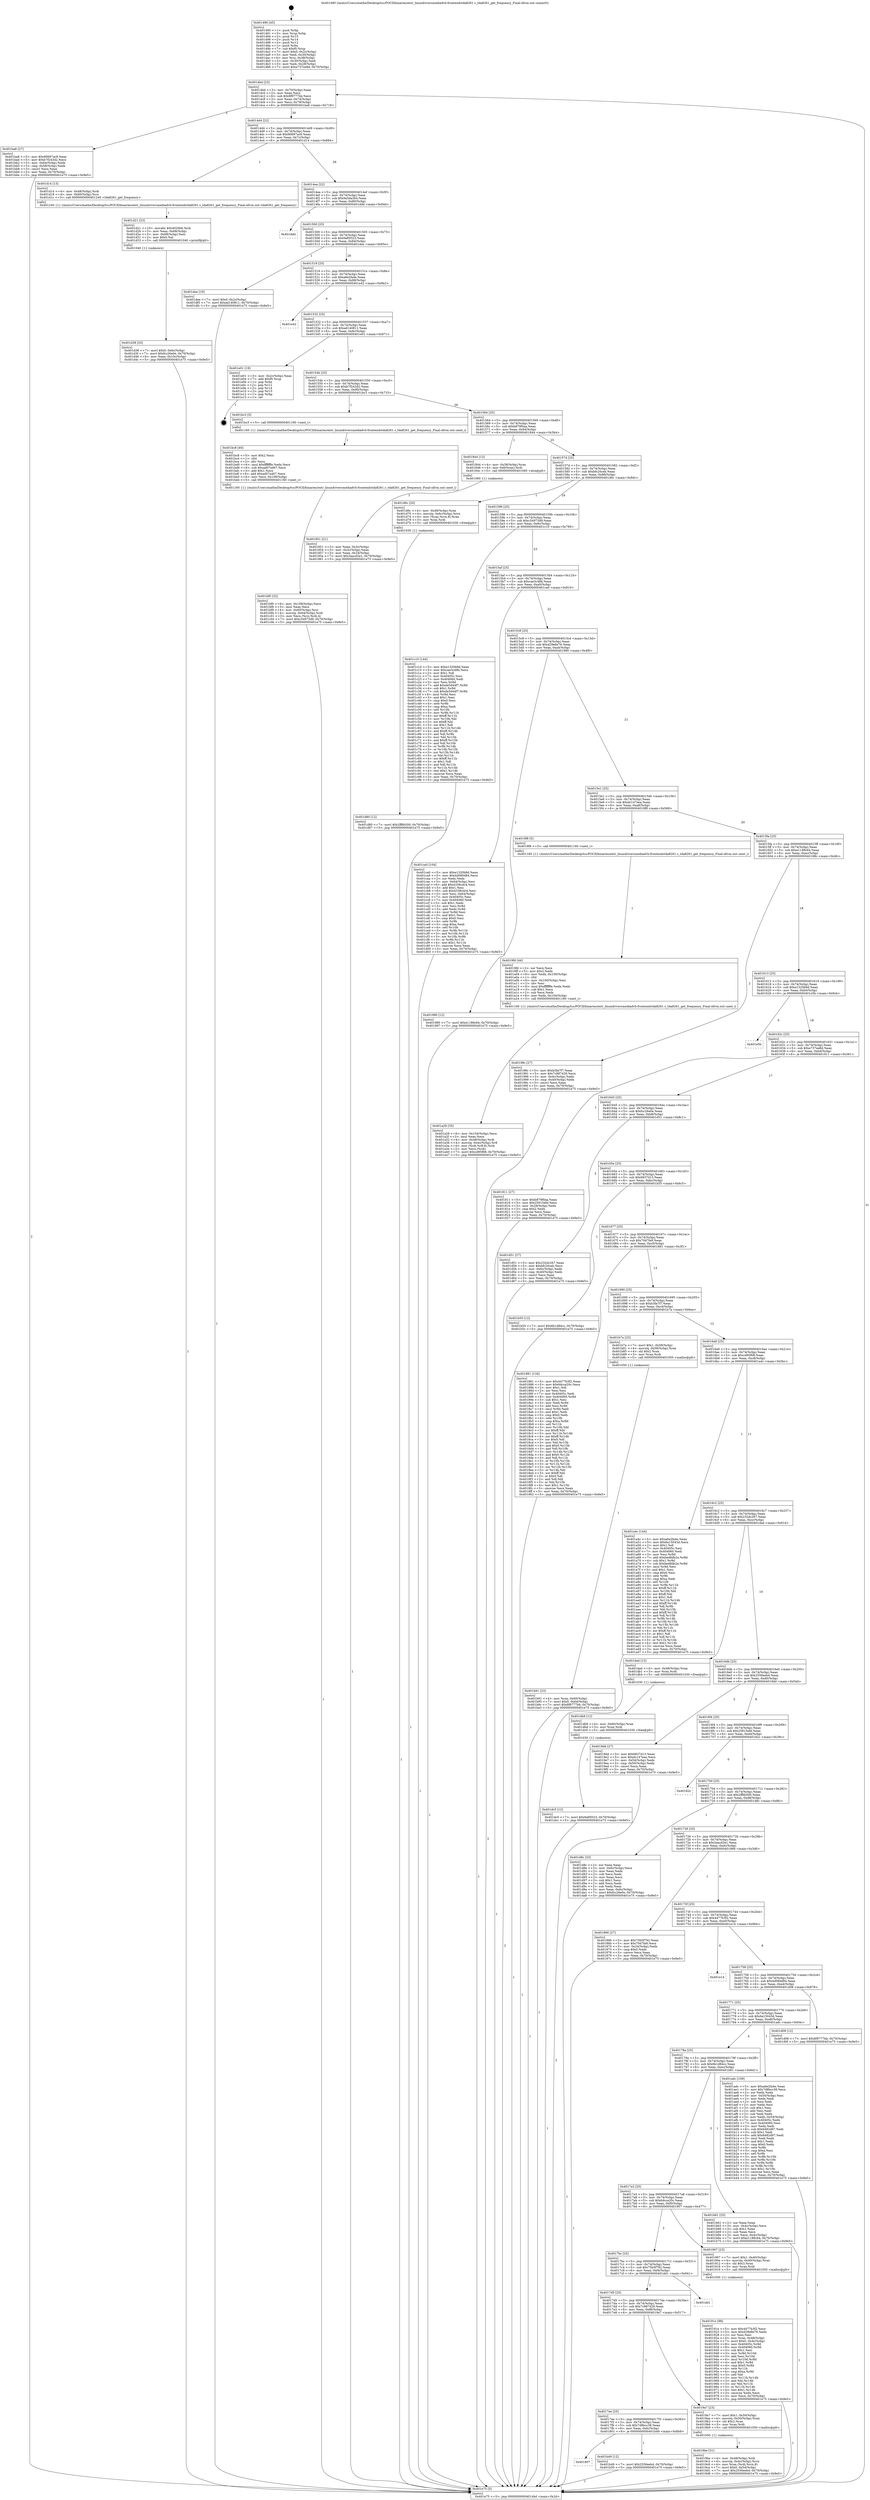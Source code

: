 digraph "0x401490" {
  label = "0x401490 (/mnt/c/Users/mathe/Desktop/tcc/POCII/binaries/extr_linuxdriversmediadvb-frontendstda8261.c_tda8261_get_frequency_Final-ollvm.out::main(0))"
  labelloc = "t"
  node[shape=record]

  Entry [label="",width=0.3,height=0.3,shape=circle,fillcolor=black,style=filled]
  "0x4014bd" [label="{
     0x4014bd [23]\l
     | [instrs]\l
     &nbsp;&nbsp;0x4014bd \<+3\>: mov -0x70(%rbp),%eax\l
     &nbsp;&nbsp;0x4014c0 \<+2\>: mov %eax,%ecx\l
     &nbsp;&nbsp;0x4014c2 \<+6\>: sub $0x8f9777bb,%ecx\l
     &nbsp;&nbsp;0x4014c8 \<+3\>: mov %eax,-0x74(%rbp)\l
     &nbsp;&nbsp;0x4014cb \<+3\>: mov %ecx,-0x78(%rbp)\l
     &nbsp;&nbsp;0x4014ce \<+6\>: je 0000000000401ba8 \<main+0x718\>\l
  }"]
  "0x401ba8" [label="{
     0x401ba8 [27]\l
     | [instrs]\l
     &nbsp;&nbsp;0x401ba8 \<+5\>: mov $0x90697ac9,%eax\l
     &nbsp;&nbsp;0x401bad \<+5\>: mov $0xb7f243d2,%ecx\l
     &nbsp;&nbsp;0x401bb2 \<+3\>: mov -0x64(%rbp),%edx\l
     &nbsp;&nbsp;0x401bb5 \<+3\>: cmp -0x58(%rbp),%edx\l
     &nbsp;&nbsp;0x401bb8 \<+3\>: cmovl %ecx,%eax\l
     &nbsp;&nbsp;0x401bbb \<+3\>: mov %eax,-0x70(%rbp)\l
     &nbsp;&nbsp;0x401bbe \<+5\>: jmp 0000000000401e75 \<main+0x9e5\>\l
  }"]
  "0x4014d4" [label="{
     0x4014d4 [22]\l
     | [instrs]\l
     &nbsp;&nbsp;0x4014d4 \<+5\>: jmp 00000000004014d9 \<main+0x49\>\l
     &nbsp;&nbsp;0x4014d9 \<+3\>: mov -0x74(%rbp),%eax\l
     &nbsp;&nbsp;0x4014dc \<+5\>: sub $0x90697ac9,%eax\l
     &nbsp;&nbsp;0x4014e1 \<+3\>: mov %eax,-0x7c(%rbp)\l
     &nbsp;&nbsp;0x4014e4 \<+6\>: je 0000000000401d14 \<main+0x884\>\l
  }"]
  Exit [label="",width=0.3,height=0.3,shape=circle,fillcolor=black,style=filled,peripheries=2]
  "0x401d14" [label="{
     0x401d14 [13]\l
     | [instrs]\l
     &nbsp;&nbsp;0x401d14 \<+4\>: mov -0x48(%rbp),%rdi\l
     &nbsp;&nbsp;0x401d18 \<+4\>: mov -0x60(%rbp),%rsi\l
     &nbsp;&nbsp;0x401d1c \<+5\>: call 0000000000401240 \<tda8261_get_frequency\>\l
     | [calls]\l
     &nbsp;&nbsp;0x401240 \{1\} (/mnt/c/Users/mathe/Desktop/tcc/POCII/binaries/extr_linuxdriversmediadvb-frontendstda8261.c_tda8261_get_frequency_Final-ollvm.out::tda8261_get_frequency)\l
  }"]
  "0x4014ea" [label="{
     0x4014ea [22]\l
     | [instrs]\l
     &nbsp;&nbsp;0x4014ea \<+5\>: jmp 00000000004014ef \<main+0x5f\>\l
     &nbsp;&nbsp;0x4014ef \<+3\>: mov -0x74(%rbp),%eax\l
     &nbsp;&nbsp;0x4014f2 \<+5\>: sub $0x9a5da3b4,%eax\l
     &nbsp;&nbsp;0x4014f7 \<+3\>: mov %eax,-0x80(%rbp)\l
     &nbsp;&nbsp;0x4014fa \<+6\>: je 0000000000401ddd \<main+0x94d\>\l
  }"]
  "0x401dc5" [label="{
     0x401dc5 [12]\l
     | [instrs]\l
     &nbsp;&nbsp;0x401dc5 \<+7\>: movl $0x9af0f323,-0x70(%rbp)\l
     &nbsp;&nbsp;0x401dcc \<+5\>: jmp 0000000000401e75 \<main+0x9e5\>\l
  }"]
  "0x401ddd" [label="{
     0x401ddd\l
  }", style=dashed]
  "0x401500" [label="{
     0x401500 [25]\l
     | [instrs]\l
     &nbsp;&nbsp;0x401500 \<+5\>: jmp 0000000000401505 \<main+0x75\>\l
     &nbsp;&nbsp;0x401505 \<+3\>: mov -0x74(%rbp),%eax\l
     &nbsp;&nbsp;0x401508 \<+5\>: sub $0x9af0f323,%eax\l
     &nbsp;&nbsp;0x40150d \<+6\>: mov %eax,-0x84(%rbp)\l
     &nbsp;&nbsp;0x401513 \<+6\>: je 0000000000401dee \<main+0x95e\>\l
  }"]
  "0x401db9" [label="{
     0x401db9 [12]\l
     | [instrs]\l
     &nbsp;&nbsp;0x401db9 \<+4\>: mov -0x60(%rbp),%rax\l
     &nbsp;&nbsp;0x401dbd \<+3\>: mov %rax,%rdi\l
     &nbsp;&nbsp;0x401dc0 \<+5\>: call 0000000000401030 \<free@plt\>\l
     | [calls]\l
     &nbsp;&nbsp;0x401030 \{1\} (unknown)\l
  }"]
  "0x401dee" [label="{
     0x401dee [19]\l
     | [instrs]\l
     &nbsp;&nbsp;0x401dee \<+7\>: movl $0x0,-0x2c(%rbp)\l
     &nbsp;&nbsp;0x401df5 \<+7\>: movl $0xad140811,-0x70(%rbp)\l
     &nbsp;&nbsp;0x401dfc \<+5\>: jmp 0000000000401e75 \<main+0x9e5\>\l
  }"]
  "0x401519" [label="{
     0x401519 [25]\l
     | [instrs]\l
     &nbsp;&nbsp;0x401519 \<+5\>: jmp 000000000040151e \<main+0x8e\>\l
     &nbsp;&nbsp;0x40151e \<+3\>: mov -0x74(%rbp),%eax\l
     &nbsp;&nbsp;0x401521 \<+5\>: sub $0xa6e2fa4e,%eax\l
     &nbsp;&nbsp;0x401526 \<+6\>: mov %eax,-0x88(%rbp)\l
     &nbsp;&nbsp;0x40152c \<+6\>: je 0000000000401e42 \<main+0x9b2\>\l
  }"]
  "0x401d80" [label="{
     0x401d80 [12]\l
     | [instrs]\l
     &nbsp;&nbsp;0x401d80 \<+7\>: movl $0x2ff6b500,-0x70(%rbp)\l
     &nbsp;&nbsp;0x401d87 \<+5\>: jmp 0000000000401e75 \<main+0x9e5\>\l
  }"]
  "0x401e42" [label="{
     0x401e42\l
  }", style=dashed]
  "0x401532" [label="{
     0x401532 [25]\l
     | [instrs]\l
     &nbsp;&nbsp;0x401532 \<+5\>: jmp 0000000000401537 \<main+0xa7\>\l
     &nbsp;&nbsp;0x401537 \<+3\>: mov -0x74(%rbp),%eax\l
     &nbsp;&nbsp;0x40153a \<+5\>: sub $0xad140811,%eax\l
     &nbsp;&nbsp;0x40153f \<+6\>: mov %eax,-0x8c(%rbp)\l
     &nbsp;&nbsp;0x401545 \<+6\>: je 0000000000401e01 \<main+0x971\>\l
  }"]
  "0x401d38" [label="{
     0x401d38 [25]\l
     | [instrs]\l
     &nbsp;&nbsp;0x401d38 \<+7\>: movl $0x0,-0x6c(%rbp)\l
     &nbsp;&nbsp;0x401d3f \<+7\>: movl $0xfcc26e0e,-0x70(%rbp)\l
     &nbsp;&nbsp;0x401d46 \<+6\>: mov %eax,-0x10c(%rbp)\l
     &nbsp;&nbsp;0x401d4c \<+5\>: jmp 0000000000401e75 \<main+0x9e5\>\l
  }"]
  "0x401e01" [label="{
     0x401e01 [19]\l
     | [instrs]\l
     &nbsp;&nbsp;0x401e01 \<+3\>: mov -0x2c(%rbp),%eax\l
     &nbsp;&nbsp;0x401e04 \<+7\>: add $0xf0,%rsp\l
     &nbsp;&nbsp;0x401e0b \<+1\>: pop %rbx\l
     &nbsp;&nbsp;0x401e0c \<+2\>: pop %r12\l
     &nbsp;&nbsp;0x401e0e \<+2\>: pop %r14\l
     &nbsp;&nbsp;0x401e10 \<+2\>: pop %r15\l
     &nbsp;&nbsp;0x401e12 \<+1\>: pop %rbp\l
     &nbsp;&nbsp;0x401e13 \<+1\>: ret\l
  }"]
  "0x40154b" [label="{
     0x40154b [25]\l
     | [instrs]\l
     &nbsp;&nbsp;0x40154b \<+5\>: jmp 0000000000401550 \<main+0xc0\>\l
     &nbsp;&nbsp;0x401550 \<+3\>: mov -0x74(%rbp),%eax\l
     &nbsp;&nbsp;0x401553 \<+5\>: sub $0xb7f243d2,%eax\l
     &nbsp;&nbsp;0x401558 \<+6\>: mov %eax,-0x90(%rbp)\l
     &nbsp;&nbsp;0x40155e \<+6\>: je 0000000000401bc3 \<main+0x733\>\l
  }"]
  "0x401d21" [label="{
     0x401d21 [23]\l
     | [instrs]\l
     &nbsp;&nbsp;0x401d21 \<+10\>: movabs $0x4020b6,%rdi\l
     &nbsp;&nbsp;0x401d2b \<+3\>: mov %eax,-0x68(%rbp)\l
     &nbsp;&nbsp;0x401d2e \<+3\>: mov -0x68(%rbp),%esi\l
     &nbsp;&nbsp;0x401d31 \<+2\>: mov $0x0,%al\l
     &nbsp;&nbsp;0x401d33 \<+5\>: call 0000000000401040 \<printf@plt\>\l
     | [calls]\l
     &nbsp;&nbsp;0x401040 \{1\} (unknown)\l
  }"]
  "0x401bc3" [label="{
     0x401bc3 [5]\l
     | [instrs]\l
     &nbsp;&nbsp;0x401bc3 \<+5\>: call 0000000000401160 \<next_i\>\l
     | [calls]\l
     &nbsp;&nbsp;0x401160 \{1\} (/mnt/c/Users/mathe/Desktop/tcc/POCII/binaries/extr_linuxdriversmediadvb-frontendstda8261.c_tda8261_get_frequency_Final-ollvm.out::next_i)\l
  }"]
  "0x401564" [label="{
     0x401564 [25]\l
     | [instrs]\l
     &nbsp;&nbsp;0x401564 \<+5\>: jmp 0000000000401569 \<main+0xd9\>\l
     &nbsp;&nbsp;0x401569 \<+3\>: mov -0x74(%rbp),%eax\l
     &nbsp;&nbsp;0x40156c \<+5\>: sub $0xb879f0aa,%eax\l
     &nbsp;&nbsp;0x401571 \<+6\>: mov %eax,-0x94(%rbp)\l
     &nbsp;&nbsp;0x401577 \<+6\>: je 0000000000401844 \<main+0x3b4\>\l
  }"]
  "0x401bf0" [label="{
     0x401bf0 [32]\l
     | [instrs]\l
     &nbsp;&nbsp;0x401bf0 \<+6\>: mov -0x108(%rbp),%ecx\l
     &nbsp;&nbsp;0x401bf6 \<+3\>: imul %eax,%ecx\l
     &nbsp;&nbsp;0x401bf9 \<+4\>: mov -0x60(%rbp),%rsi\l
     &nbsp;&nbsp;0x401bfd \<+4\>: movslq -0x64(%rbp),%rdi\l
     &nbsp;&nbsp;0x401c01 \<+3\>: mov %ecx,(%rsi,%rdi,4)\l
     &nbsp;&nbsp;0x401c04 \<+7\>: movl $0xc54973d9,-0x70(%rbp)\l
     &nbsp;&nbsp;0x401c0b \<+5\>: jmp 0000000000401e75 \<main+0x9e5\>\l
  }"]
  "0x401844" [label="{
     0x401844 [13]\l
     | [instrs]\l
     &nbsp;&nbsp;0x401844 \<+4\>: mov -0x38(%rbp),%rax\l
     &nbsp;&nbsp;0x401848 \<+4\>: mov 0x8(%rax),%rdi\l
     &nbsp;&nbsp;0x40184c \<+5\>: call 0000000000401060 \<atoi@plt\>\l
     | [calls]\l
     &nbsp;&nbsp;0x401060 \{1\} (unknown)\l
  }"]
  "0x40157d" [label="{
     0x40157d [25]\l
     | [instrs]\l
     &nbsp;&nbsp;0x40157d \<+5\>: jmp 0000000000401582 \<main+0xf2\>\l
     &nbsp;&nbsp;0x401582 \<+3\>: mov -0x74(%rbp),%eax\l
     &nbsp;&nbsp;0x401585 \<+5\>: sub $0xbfc20ceb,%eax\l
     &nbsp;&nbsp;0x40158a \<+6\>: mov %eax,-0x98(%rbp)\l
     &nbsp;&nbsp;0x401590 \<+6\>: je 0000000000401d6c \<main+0x8dc\>\l
  }"]
  "0x401bc8" [label="{
     0x401bc8 [40]\l
     | [instrs]\l
     &nbsp;&nbsp;0x401bc8 \<+5\>: mov $0x2,%ecx\l
     &nbsp;&nbsp;0x401bcd \<+1\>: cltd\l
     &nbsp;&nbsp;0x401bce \<+2\>: idiv %ecx\l
     &nbsp;&nbsp;0x401bd0 \<+6\>: imul $0xfffffffe,%edx,%ecx\l
     &nbsp;&nbsp;0x401bd6 \<+6\>: sub $0xad07a467,%ecx\l
     &nbsp;&nbsp;0x401bdc \<+3\>: add $0x1,%ecx\l
     &nbsp;&nbsp;0x401bdf \<+6\>: add $0xad07a467,%ecx\l
     &nbsp;&nbsp;0x401be5 \<+6\>: mov %ecx,-0x108(%rbp)\l
     &nbsp;&nbsp;0x401beb \<+5\>: call 0000000000401160 \<next_i\>\l
     | [calls]\l
     &nbsp;&nbsp;0x401160 \{1\} (/mnt/c/Users/mathe/Desktop/tcc/POCII/binaries/extr_linuxdriversmediadvb-frontendstda8261.c_tda8261_get_frequency_Final-ollvm.out::next_i)\l
  }"]
  "0x401d6c" [label="{
     0x401d6c [20]\l
     | [instrs]\l
     &nbsp;&nbsp;0x401d6c \<+4\>: mov -0x48(%rbp),%rax\l
     &nbsp;&nbsp;0x401d70 \<+4\>: movslq -0x6c(%rbp),%rcx\l
     &nbsp;&nbsp;0x401d74 \<+4\>: mov (%rax,%rcx,8),%rax\l
     &nbsp;&nbsp;0x401d78 \<+3\>: mov %rax,%rdi\l
     &nbsp;&nbsp;0x401d7b \<+5\>: call 0000000000401030 \<free@plt\>\l
     | [calls]\l
     &nbsp;&nbsp;0x401030 \{1\} (unknown)\l
  }"]
  "0x401596" [label="{
     0x401596 [25]\l
     | [instrs]\l
     &nbsp;&nbsp;0x401596 \<+5\>: jmp 000000000040159b \<main+0x10b\>\l
     &nbsp;&nbsp;0x40159b \<+3\>: mov -0x74(%rbp),%eax\l
     &nbsp;&nbsp;0x40159e \<+5\>: sub $0xc54973d9,%eax\l
     &nbsp;&nbsp;0x4015a3 \<+6\>: mov %eax,-0x9c(%rbp)\l
     &nbsp;&nbsp;0x4015a9 \<+6\>: je 0000000000401c10 \<main+0x780\>\l
  }"]
  "0x401b91" [label="{
     0x401b91 [23]\l
     | [instrs]\l
     &nbsp;&nbsp;0x401b91 \<+4\>: mov %rax,-0x60(%rbp)\l
     &nbsp;&nbsp;0x401b95 \<+7\>: movl $0x0,-0x64(%rbp)\l
     &nbsp;&nbsp;0x401b9c \<+7\>: movl $0x8f9777bb,-0x70(%rbp)\l
     &nbsp;&nbsp;0x401ba3 \<+5\>: jmp 0000000000401e75 \<main+0x9e5\>\l
  }"]
  "0x401c10" [label="{
     0x401c10 [144]\l
     | [instrs]\l
     &nbsp;&nbsp;0x401c10 \<+5\>: mov $0xe1320b9d,%eax\l
     &nbsp;&nbsp;0x401c15 \<+5\>: mov $0xcae3c48b,%ecx\l
     &nbsp;&nbsp;0x401c1a \<+2\>: mov $0x1,%dl\l
     &nbsp;&nbsp;0x401c1c \<+7\>: mov 0x40405c,%esi\l
     &nbsp;&nbsp;0x401c23 \<+7\>: mov 0x404060,%edi\l
     &nbsp;&nbsp;0x401c2a \<+3\>: mov %esi,%r8d\l
     &nbsp;&nbsp;0x401c2d \<+7\>: add $0xde5d44f7,%r8d\l
     &nbsp;&nbsp;0x401c34 \<+4\>: sub $0x1,%r8d\l
     &nbsp;&nbsp;0x401c38 \<+7\>: sub $0xde5d44f7,%r8d\l
     &nbsp;&nbsp;0x401c3f \<+4\>: imul %r8d,%esi\l
     &nbsp;&nbsp;0x401c43 \<+3\>: and $0x1,%esi\l
     &nbsp;&nbsp;0x401c46 \<+3\>: cmp $0x0,%esi\l
     &nbsp;&nbsp;0x401c49 \<+4\>: sete %r9b\l
     &nbsp;&nbsp;0x401c4d \<+3\>: cmp $0xa,%edi\l
     &nbsp;&nbsp;0x401c50 \<+4\>: setl %r10b\l
     &nbsp;&nbsp;0x401c54 \<+3\>: mov %r9b,%r11b\l
     &nbsp;&nbsp;0x401c57 \<+4\>: xor $0xff,%r11b\l
     &nbsp;&nbsp;0x401c5b \<+3\>: mov %r10b,%bl\l
     &nbsp;&nbsp;0x401c5e \<+3\>: xor $0xff,%bl\l
     &nbsp;&nbsp;0x401c61 \<+3\>: xor $0x1,%dl\l
     &nbsp;&nbsp;0x401c64 \<+3\>: mov %r11b,%r14b\l
     &nbsp;&nbsp;0x401c67 \<+4\>: and $0xff,%r14b\l
     &nbsp;&nbsp;0x401c6b \<+3\>: and %dl,%r9b\l
     &nbsp;&nbsp;0x401c6e \<+3\>: mov %bl,%r15b\l
     &nbsp;&nbsp;0x401c71 \<+4\>: and $0xff,%r15b\l
     &nbsp;&nbsp;0x401c75 \<+3\>: and %dl,%r10b\l
     &nbsp;&nbsp;0x401c78 \<+3\>: or %r9b,%r14b\l
     &nbsp;&nbsp;0x401c7b \<+3\>: or %r10b,%r15b\l
     &nbsp;&nbsp;0x401c7e \<+3\>: xor %r15b,%r14b\l
     &nbsp;&nbsp;0x401c81 \<+3\>: or %bl,%r11b\l
     &nbsp;&nbsp;0x401c84 \<+4\>: xor $0xff,%r11b\l
     &nbsp;&nbsp;0x401c88 \<+3\>: or $0x1,%dl\l
     &nbsp;&nbsp;0x401c8b \<+3\>: and %dl,%r11b\l
     &nbsp;&nbsp;0x401c8e \<+3\>: or %r11b,%r14b\l
     &nbsp;&nbsp;0x401c91 \<+4\>: test $0x1,%r14b\l
     &nbsp;&nbsp;0x401c95 \<+3\>: cmovne %ecx,%eax\l
     &nbsp;&nbsp;0x401c98 \<+3\>: mov %eax,-0x70(%rbp)\l
     &nbsp;&nbsp;0x401c9b \<+5\>: jmp 0000000000401e75 \<main+0x9e5\>\l
  }"]
  "0x4015af" [label="{
     0x4015af [25]\l
     | [instrs]\l
     &nbsp;&nbsp;0x4015af \<+5\>: jmp 00000000004015b4 \<main+0x124\>\l
     &nbsp;&nbsp;0x4015b4 \<+3\>: mov -0x74(%rbp),%eax\l
     &nbsp;&nbsp;0x4015b7 \<+5\>: sub $0xcae3c48b,%eax\l
     &nbsp;&nbsp;0x4015bc \<+6\>: mov %eax,-0xa0(%rbp)\l
     &nbsp;&nbsp;0x4015c2 \<+6\>: je 0000000000401ca0 \<main+0x810\>\l
  }"]
  "0x401807" [label="{
     0x401807\l
  }", style=dashed]
  "0x401ca0" [label="{
     0x401ca0 [104]\l
     | [instrs]\l
     &nbsp;&nbsp;0x401ca0 \<+5\>: mov $0xe1320b9d,%eax\l
     &nbsp;&nbsp;0x401ca5 \<+5\>: mov $0x4d080d84,%ecx\l
     &nbsp;&nbsp;0x401caa \<+2\>: xor %edx,%edx\l
     &nbsp;&nbsp;0x401cac \<+3\>: mov -0x64(%rbp),%esi\l
     &nbsp;&nbsp;0x401caf \<+6\>: add $0x4338cdc4,%esi\l
     &nbsp;&nbsp;0x401cb5 \<+3\>: add $0x1,%esi\l
     &nbsp;&nbsp;0x401cb8 \<+6\>: sub $0x4338cdc4,%esi\l
     &nbsp;&nbsp;0x401cbe \<+3\>: mov %esi,-0x64(%rbp)\l
     &nbsp;&nbsp;0x401cc1 \<+7\>: mov 0x40405c,%esi\l
     &nbsp;&nbsp;0x401cc8 \<+7\>: mov 0x404060,%edi\l
     &nbsp;&nbsp;0x401ccf \<+3\>: sub $0x1,%edx\l
     &nbsp;&nbsp;0x401cd2 \<+3\>: mov %esi,%r8d\l
     &nbsp;&nbsp;0x401cd5 \<+3\>: add %edx,%r8d\l
     &nbsp;&nbsp;0x401cd8 \<+4\>: imul %r8d,%esi\l
     &nbsp;&nbsp;0x401cdc \<+3\>: and $0x1,%esi\l
     &nbsp;&nbsp;0x401cdf \<+3\>: cmp $0x0,%esi\l
     &nbsp;&nbsp;0x401ce2 \<+4\>: sete %r9b\l
     &nbsp;&nbsp;0x401ce6 \<+3\>: cmp $0xa,%edi\l
     &nbsp;&nbsp;0x401ce9 \<+4\>: setl %r10b\l
     &nbsp;&nbsp;0x401ced \<+3\>: mov %r9b,%r11b\l
     &nbsp;&nbsp;0x401cf0 \<+3\>: and %r10b,%r11b\l
     &nbsp;&nbsp;0x401cf3 \<+3\>: xor %r10b,%r9b\l
     &nbsp;&nbsp;0x401cf6 \<+3\>: or %r9b,%r11b\l
     &nbsp;&nbsp;0x401cf9 \<+4\>: test $0x1,%r11b\l
     &nbsp;&nbsp;0x401cfd \<+3\>: cmovne %ecx,%eax\l
     &nbsp;&nbsp;0x401d00 \<+3\>: mov %eax,-0x70(%rbp)\l
     &nbsp;&nbsp;0x401d03 \<+5\>: jmp 0000000000401e75 \<main+0x9e5\>\l
  }"]
  "0x4015c8" [label="{
     0x4015c8 [25]\l
     | [instrs]\l
     &nbsp;&nbsp;0x4015c8 \<+5\>: jmp 00000000004015cd \<main+0x13d\>\l
     &nbsp;&nbsp;0x4015cd \<+3\>: mov -0x74(%rbp),%eax\l
     &nbsp;&nbsp;0x4015d0 \<+5\>: sub $0xd29e6e76,%eax\l
     &nbsp;&nbsp;0x4015d5 \<+6\>: mov %eax,-0xa4(%rbp)\l
     &nbsp;&nbsp;0x4015db \<+6\>: je 0000000000401980 \<main+0x4f0\>\l
  }"]
  "0x401b49" [label="{
     0x401b49 [12]\l
     | [instrs]\l
     &nbsp;&nbsp;0x401b49 \<+7\>: movl $0x2556eeb4,-0x70(%rbp)\l
     &nbsp;&nbsp;0x401b50 \<+5\>: jmp 0000000000401e75 \<main+0x9e5\>\l
  }"]
  "0x401980" [label="{
     0x401980 [12]\l
     | [instrs]\l
     &nbsp;&nbsp;0x401980 \<+7\>: movl $0xe1188c64,-0x70(%rbp)\l
     &nbsp;&nbsp;0x401987 \<+5\>: jmp 0000000000401e75 \<main+0x9e5\>\l
  }"]
  "0x4015e1" [label="{
     0x4015e1 [25]\l
     | [instrs]\l
     &nbsp;&nbsp;0x4015e1 \<+5\>: jmp 00000000004015e6 \<main+0x156\>\l
     &nbsp;&nbsp;0x4015e6 \<+3\>: mov -0x74(%rbp),%eax\l
     &nbsp;&nbsp;0x4015e9 \<+5\>: sub $0xdc147eea,%eax\l
     &nbsp;&nbsp;0x4015ee \<+6\>: mov %eax,-0xa8(%rbp)\l
     &nbsp;&nbsp;0x4015f4 \<+6\>: je 00000000004019f8 \<main+0x568\>\l
  }"]
  "0x401a29" [label="{
     0x401a29 [35]\l
     | [instrs]\l
     &nbsp;&nbsp;0x401a29 \<+6\>: mov -0x104(%rbp),%ecx\l
     &nbsp;&nbsp;0x401a2f \<+3\>: imul %eax,%ecx\l
     &nbsp;&nbsp;0x401a32 \<+4\>: mov -0x48(%rbp),%rdi\l
     &nbsp;&nbsp;0x401a36 \<+4\>: movslq -0x4c(%rbp),%r8\l
     &nbsp;&nbsp;0x401a3a \<+4\>: mov (%rdi,%r8,8),%rdi\l
     &nbsp;&nbsp;0x401a3e \<+2\>: mov %ecx,(%rdi)\l
     &nbsp;&nbsp;0x401a40 \<+7\>: movl $0xcd95f68,-0x70(%rbp)\l
     &nbsp;&nbsp;0x401a47 \<+5\>: jmp 0000000000401e75 \<main+0x9e5\>\l
  }"]
  "0x4019f8" [label="{
     0x4019f8 [5]\l
     | [instrs]\l
     &nbsp;&nbsp;0x4019f8 \<+5\>: call 0000000000401160 \<next_i\>\l
     | [calls]\l
     &nbsp;&nbsp;0x401160 \{1\} (/mnt/c/Users/mathe/Desktop/tcc/POCII/binaries/extr_linuxdriversmediadvb-frontendstda8261.c_tda8261_get_frequency_Final-ollvm.out::next_i)\l
  }"]
  "0x4015fa" [label="{
     0x4015fa [25]\l
     | [instrs]\l
     &nbsp;&nbsp;0x4015fa \<+5\>: jmp 00000000004015ff \<main+0x16f\>\l
     &nbsp;&nbsp;0x4015ff \<+3\>: mov -0x74(%rbp),%eax\l
     &nbsp;&nbsp;0x401602 \<+5\>: sub $0xe1188c64,%eax\l
     &nbsp;&nbsp;0x401607 \<+6\>: mov %eax,-0xac(%rbp)\l
     &nbsp;&nbsp;0x40160d \<+6\>: je 000000000040198c \<main+0x4fc\>\l
  }"]
  "0x4019fd" [label="{
     0x4019fd [44]\l
     | [instrs]\l
     &nbsp;&nbsp;0x4019fd \<+2\>: xor %ecx,%ecx\l
     &nbsp;&nbsp;0x4019ff \<+5\>: mov $0x2,%edx\l
     &nbsp;&nbsp;0x401a04 \<+6\>: mov %edx,-0x100(%rbp)\l
     &nbsp;&nbsp;0x401a0a \<+1\>: cltd\l
     &nbsp;&nbsp;0x401a0b \<+6\>: mov -0x100(%rbp),%esi\l
     &nbsp;&nbsp;0x401a11 \<+2\>: idiv %esi\l
     &nbsp;&nbsp;0x401a13 \<+6\>: imul $0xfffffffe,%edx,%edx\l
     &nbsp;&nbsp;0x401a19 \<+3\>: sub $0x1,%ecx\l
     &nbsp;&nbsp;0x401a1c \<+2\>: sub %ecx,%edx\l
     &nbsp;&nbsp;0x401a1e \<+6\>: mov %edx,-0x104(%rbp)\l
     &nbsp;&nbsp;0x401a24 \<+5\>: call 0000000000401160 \<next_i\>\l
     | [calls]\l
     &nbsp;&nbsp;0x401160 \{1\} (/mnt/c/Users/mathe/Desktop/tcc/POCII/binaries/extr_linuxdriversmediadvb-frontendstda8261.c_tda8261_get_frequency_Final-ollvm.out::next_i)\l
  }"]
  "0x40198c" [label="{
     0x40198c [27]\l
     | [instrs]\l
     &nbsp;&nbsp;0x40198c \<+5\>: mov $0xb3fa7f7,%eax\l
     &nbsp;&nbsp;0x401991 \<+5\>: mov $0x7c987429,%ecx\l
     &nbsp;&nbsp;0x401996 \<+3\>: mov -0x4c(%rbp),%edx\l
     &nbsp;&nbsp;0x401999 \<+3\>: cmp -0x40(%rbp),%edx\l
     &nbsp;&nbsp;0x40199c \<+3\>: cmovl %ecx,%eax\l
     &nbsp;&nbsp;0x40199f \<+3\>: mov %eax,-0x70(%rbp)\l
     &nbsp;&nbsp;0x4019a2 \<+5\>: jmp 0000000000401e75 \<main+0x9e5\>\l
  }"]
  "0x401613" [label="{
     0x401613 [25]\l
     | [instrs]\l
     &nbsp;&nbsp;0x401613 \<+5\>: jmp 0000000000401618 \<main+0x188\>\l
     &nbsp;&nbsp;0x401618 \<+3\>: mov -0x74(%rbp),%eax\l
     &nbsp;&nbsp;0x40161b \<+5\>: sub $0xe1320b9d,%eax\l
     &nbsp;&nbsp;0x401620 \<+6\>: mov %eax,-0xb0(%rbp)\l
     &nbsp;&nbsp;0x401626 \<+6\>: je 0000000000401e5b \<main+0x9cb\>\l
  }"]
  "0x4019be" [label="{
     0x4019be [31]\l
     | [instrs]\l
     &nbsp;&nbsp;0x4019be \<+4\>: mov -0x48(%rbp),%rdi\l
     &nbsp;&nbsp;0x4019c2 \<+4\>: movslq -0x4c(%rbp),%rcx\l
     &nbsp;&nbsp;0x4019c6 \<+4\>: mov %rax,(%rdi,%rcx,8)\l
     &nbsp;&nbsp;0x4019ca \<+7\>: movl $0x0,-0x54(%rbp)\l
     &nbsp;&nbsp;0x4019d1 \<+7\>: movl $0x2556eeb4,-0x70(%rbp)\l
     &nbsp;&nbsp;0x4019d8 \<+5\>: jmp 0000000000401e75 \<main+0x9e5\>\l
  }"]
  "0x401e5b" [label="{
     0x401e5b\l
  }", style=dashed]
  "0x40162c" [label="{
     0x40162c [25]\l
     | [instrs]\l
     &nbsp;&nbsp;0x40162c \<+5\>: jmp 0000000000401631 \<main+0x1a1\>\l
     &nbsp;&nbsp;0x401631 \<+3\>: mov -0x74(%rbp),%eax\l
     &nbsp;&nbsp;0x401634 \<+5\>: sub $0xe737ee8d,%eax\l
     &nbsp;&nbsp;0x401639 \<+6\>: mov %eax,-0xb4(%rbp)\l
     &nbsp;&nbsp;0x40163f \<+6\>: je 0000000000401811 \<main+0x381\>\l
  }"]
  "0x4017ee" [label="{
     0x4017ee [25]\l
     | [instrs]\l
     &nbsp;&nbsp;0x4017ee \<+5\>: jmp 00000000004017f3 \<main+0x363\>\l
     &nbsp;&nbsp;0x4017f3 \<+3\>: mov -0x74(%rbp),%eax\l
     &nbsp;&nbsp;0x4017f6 \<+5\>: sub $0x7d8bcc38,%eax\l
     &nbsp;&nbsp;0x4017fb \<+6\>: mov %eax,-0xfc(%rbp)\l
     &nbsp;&nbsp;0x401801 \<+6\>: je 0000000000401b49 \<main+0x6b9\>\l
  }"]
  "0x401811" [label="{
     0x401811 [27]\l
     | [instrs]\l
     &nbsp;&nbsp;0x401811 \<+5\>: mov $0xb879f0aa,%eax\l
     &nbsp;&nbsp;0x401816 \<+5\>: mov $0x25915efd,%ecx\l
     &nbsp;&nbsp;0x40181b \<+3\>: mov -0x28(%rbp),%edx\l
     &nbsp;&nbsp;0x40181e \<+3\>: cmp $0x2,%edx\l
     &nbsp;&nbsp;0x401821 \<+3\>: cmovne %ecx,%eax\l
     &nbsp;&nbsp;0x401824 \<+3\>: mov %eax,-0x70(%rbp)\l
     &nbsp;&nbsp;0x401827 \<+5\>: jmp 0000000000401e75 \<main+0x9e5\>\l
  }"]
  "0x401645" [label="{
     0x401645 [25]\l
     | [instrs]\l
     &nbsp;&nbsp;0x401645 \<+5\>: jmp 000000000040164a \<main+0x1ba\>\l
     &nbsp;&nbsp;0x40164a \<+3\>: mov -0x74(%rbp),%eax\l
     &nbsp;&nbsp;0x40164d \<+5\>: sub $0xfcc26e0e,%eax\l
     &nbsp;&nbsp;0x401652 \<+6\>: mov %eax,-0xb8(%rbp)\l
     &nbsp;&nbsp;0x401658 \<+6\>: je 0000000000401d51 \<main+0x8c1\>\l
  }"]
  "0x401e75" [label="{
     0x401e75 [5]\l
     | [instrs]\l
     &nbsp;&nbsp;0x401e75 \<+5\>: jmp 00000000004014bd \<main+0x2d\>\l
  }"]
  "0x401490" [label="{
     0x401490 [45]\l
     | [instrs]\l
     &nbsp;&nbsp;0x401490 \<+1\>: push %rbp\l
     &nbsp;&nbsp;0x401491 \<+3\>: mov %rsp,%rbp\l
     &nbsp;&nbsp;0x401494 \<+2\>: push %r15\l
     &nbsp;&nbsp;0x401496 \<+2\>: push %r14\l
     &nbsp;&nbsp;0x401498 \<+2\>: push %r12\l
     &nbsp;&nbsp;0x40149a \<+1\>: push %rbx\l
     &nbsp;&nbsp;0x40149b \<+7\>: sub $0xf0,%rsp\l
     &nbsp;&nbsp;0x4014a2 \<+7\>: movl $0x0,-0x2c(%rbp)\l
     &nbsp;&nbsp;0x4014a9 \<+3\>: mov %edi,-0x30(%rbp)\l
     &nbsp;&nbsp;0x4014ac \<+4\>: mov %rsi,-0x38(%rbp)\l
     &nbsp;&nbsp;0x4014b0 \<+3\>: mov -0x30(%rbp),%edi\l
     &nbsp;&nbsp;0x4014b3 \<+3\>: mov %edi,-0x28(%rbp)\l
     &nbsp;&nbsp;0x4014b6 \<+7\>: movl $0xe737ee8d,-0x70(%rbp)\l
  }"]
  "0x401851" [label="{
     0x401851 [21]\l
     | [instrs]\l
     &nbsp;&nbsp;0x401851 \<+3\>: mov %eax,-0x3c(%rbp)\l
     &nbsp;&nbsp;0x401854 \<+3\>: mov -0x3c(%rbp),%eax\l
     &nbsp;&nbsp;0x401857 \<+3\>: mov %eax,-0x24(%rbp)\l
     &nbsp;&nbsp;0x40185a \<+7\>: movl $0x3aacd3a1,-0x70(%rbp)\l
     &nbsp;&nbsp;0x401861 \<+5\>: jmp 0000000000401e75 \<main+0x9e5\>\l
  }"]
  "0x4019a7" [label="{
     0x4019a7 [23]\l
     | [instrs]\l
     &nbsp;&nbsp;0x4019a7 \<+7\>: movl $0x1,-0x50(%rbp)\l
     &nbsp;&nbsp;0x4019ae \<+4\>: movslq -0x50(%rbp),%rax\l
     &nbsp;&nbsp;0x4019b2 \<+4\>: shl $0x2,%rax\l
     &nbsp;&nbsp;0x4019b6 \<+3\>: mov %rax,%rdi\l
     &nbsp;&nbsp;0x4019b9 \<+5\>: call 0000000000401050 \<malloc@plt\>\l
     | [calls]\l
     &nbsp;&nbsp;0x401050 \{1\} (unknown)\l
  }"]
  "0x401d51" [label="{
     0x401d51 [27]\l
     | [instrs]\l
     &nbsp;&nbsp;0x401d51 \<+5\>: mov $0x232dc267,%eax\l
     &nbsp;&nbsp;0x401d56 \<+5\>: mov $0xbfc20ceb,%ecx\l
     &nbsp;&nbsp;0x401d5b \<+3\>: mov -0x6c(%rbp),%edx\l
     &nbsp;&nbsp;0x401d5e \<+3\>: cmp -0x40(%rbp),%edx\l
     &nbsp;&nbsp;0x401d61 \<+3\>: cmovl %ecx,%eax\l
     &nbsp;&nbsp;0x401d64 \<+3\>: mov %eax,-0x70(%rbp)\l
     &nbsp;&nbsp;0x401d67 \<+5\>: jmp 0000000000401e75 \<main+0x9e5\>\l
  }"]
  "0x40165e" [label="{
     0x40165e [25]\l
     | [instrs]\l
     &nbsp;&nbsp;0x40165e \<+5\>: jmp 0000000000401663 \<main+0x1d3\>\l
     &nbsp;&nbsp;0x401663 \<+3\>: mov -0x74(%rbp),%eax\l
     &nbsp;&nbsp;0x401666 \<+5\>: sub $0x6837d13,%eax\l
     &nbsp;&nbsp;0x40166b \<+6\>: mov %eax,-0xbc(%rbp)\l
     &nbsp;&nbsp;0x401671 \<+6\>: je 0000000000401b55 \<main+0x6c5\>\l
  }"]
  "0x4017d5" [label="{
     0x4017d5 [25]\l
     | [instrs]\l
     &nbsp;&nbsp;0x4017d5 \<+5\>: jmp 00000000004017da \<main+0x34a\>\l
     &nbsp;&nbsp;0x4017da \<+3\>: mov -0x74(%rbp),%eax\l
     &nbsp;&nbsp;0x4017dd \<+5\>: sub $0x7c987429,%eax\l
     &nbsp;&nbsp;0x4017e2 \<+6\>: mov %eax,-0xf8(%rbp)\l
     &nbsp;&nbsp;0x4017e8 \<+6\>: je 00000000004019a7 \<main+0x517\>\l
  }"]
  "0x401b55" [label="{
     0x401b55 [12]\l
     | [instrs]\l
     &nbsp;&nbsp;0x401b55 \<+7\>: movl $0x6b1d84cc,-0x70(%rbp)\l
     &nbsp;&nbsp;0x401b5c \<+5\>: jmp 0000000000401e75 \<main+0x9e5\>\l
  }"]
  "0x401677" [label="{
     0x401677 [25]\l
     | [instrs]\l
     &nbsp;&nbsp;0x401677 \<+5\>: jmp 000000000040167c \<main+0x1ec\>\l
     &nbsp;&nbsp;0x40167c \<+3\>: mov -0x74(%rbp),%eax\l
     &nbsp;&nbsp;0x40167f \<+5\>: sub $0x70d7fa9,%eax\l
     &nbsp;&nbsp;0x401684 \<+6\>: mov %eax,-0xc0(%rbp)\l
     &nbsp;&nbsp;0x40168a \<+6\>: je 0000000000401881 \<main+0x3f1\>\l
  }"]
  "0x401dd1" [label="{
     0x401dd1\l
  }", style=dashed]
  "0x401881" [label="{
     0x401881 [134]\l
     | [instrs]\l
     &nbsp;&nbsp;0x401881 \<+5\>: mov $0x4477b3f2,%eax\l
     &nbsp;&nbsp;0x401886 \<+5\>: mov $0x6dcca20c,%ecx\l
     &nbsp;&nbsp;0x40188b \<+2\>: mov $0x1,%dl\l
     &nbsp;&nbsp;0x40188d \<+2\>: xor %esi,%esi\l
     &nbsp;&nbsp;0x40188f \<+7\>: mov 0x40405c,%edi\l
     &nbsp;&nbsp;0x401896 \<+8\>: mov 0x404060,%r8d\l
     &nbsp;&nbsp;0x40189e \<+3\>: sub $0x1,%esi\l
     &nbsp;&nbsp;0x4018a1 \<+3\>: mov %edi,%r9d\l
     &nbsp;&nbsp;0x4018a4 \<+3\>: add %esi,%r9d\l
     &nbsp;&nbsp;0x4018a7 \<+4\>: imul %r9d,%edi\l
     &nbsp;&nbsp;0x4018ab \<+3\>: and $0x1,%edi\l
     &nbsp;&nbsp;0x4018ae \<+3\>: cmp $0x0,%edi\l
     &nbsp;&nbsp;0x4018b1 \<+4\>: sete %r10b\l
     &nbsp;&nbsp;0x4018b5 \<+4\>: cmp $0xa,%r8d\l
     &nbsp;&nbsp;0x4018b9 \<+4\>: setl %r11b\l
     &nbsp;&nbsp;0x4018bd \<+3\>: mov %r10b,%bl\l
     &nbsp;&nbsp;0x4018c0 \<+3\>: xor $0xff,%bl\l
     &nbsp;&nbsp;0x4018c3 \<+3\>: mov %r11b,%r14b\l
     &nbsp;&nbsp;0x4018c6 \<+4\>: xor $0xff,%r14b\l
     &nbsp;&nbsp;0x4018ca \<+3\>: xor $0x0,%dl\l
     &nbsp;&nbsp;0x4018cd \<+3\>: mov %bl,%r15b\l
     &nbsp;&nbsp;0x4018d0 \<+4\>: and $0x0,%r15b\l
     &nbsp;&nbsp;0x4018d4 \<+3\>: and %dl,%r10b\l
     &nbsp;&nbsp;0x4018d7 \<+3\>: mov %r14b,%r12b\l
     &nbsp;&nbsp;0x4018da \<+4\>: and $0x0,%r12b\l
     &nbsp;&nbsp;0x4018de \<+3\>: and %dl,%r11b\l
     &nbsp;&nbsp;0x4018e1 \<+3\>: or %r10b,%r15b\l
     &nbsp;&nbsp;0x4018e4 \<+3\>: or %r11b,%r12b\l
     &nbsp;&nbsp;0x4018e7 \<+3\>: xor %r12b,%r15b\l
     &nbsp;&nbsp;0x4018ea \<+3\>: or %r14b,%bl\l
     &nbsp;&nbsp;0x4018ed \<+3\>: xor $0xff,%bl\l
     &nbsp;&nbsp;0x4018f0 \<+3\>: or $0x0,%dl\l
     &nbsp;&nbsp;0x4018f3 \<+2\>: and %dl,%bl\l
     &nbsp;&nbsp;0x4018f5 \<+3\>: or %bl,%r15b\l
     &nbsp;&nbsp;0x4018f8 \<+4\>: test $0x1,%r15b\l
     &nbsp;&nbsp;0x4018fc \<+3\>: cmovne %ecx,%eax\l
     &nbsp;&nbsp;0x4018ff \<+3\>: mov %eax,-0x70(%rbp)\l
     &nbsp;&nbsp;0x401902 \<+5\>: jmp 0000000000401e75 \<main+0x9e5\>\l
  }"]
  "0x401690" [label="{
     0x401690 [25]\l
     | [instrs]\l
     &nbsp;&nbsp;0x401690 \<+5\>: jmp 0000000000401695 \<main+0x205\>\l
     &nbsp;&nbsp;0x401695 \<+3\>: mov -0x74(%rbp),%eax\l
     &nbsp;&nbsp;0x401698 \<+5\>: sub $0xb3fa7f7,%eax\l
     &nbsp;&nbsp;0x40169d \<+6\>: mov %eax,-0xc4(%rbp)\l
     &nbsp;&nbsp;0x4016a3 \<+6\>: je 0000000000401b7a \<main+0x6ea\>\l
  }"]
  "0x40191e" [label="{
     0x40191e [98]\l
     | [instrs]\l
     &nbsp;&nbsp;0x40191e \<+5\>: mov $0x4477b3f2,%ecx\l
     &nbsp;&nbsp;0x401923 \<+5\>: mov $0xd29e6e76,%edx\l
     &nbsp;&nbsp;0x401928 \<+2\>: xor %esi,%esi\l
     &nbsp;&nbsp;0x40192a \<+4\>: mov %rax,-0x48(%rbp)\l
     &nbsp;&nbsp;0x40192e \<+7\>: movl $0x0,-0x4c(%rbp)\l
     &nbsp;&nbsp;0x401935 \<+8\>: mov 0x40405c,%r8d\l
     &nbsp;&nbsp;0x40193d \<+8\>: mov 0x404060,%r9d\l
     &nbsp;&nbsp;0x401945 \<+3\>: sub $0x1,%esi\l
     &nbsp;&nbsp;0x401948 \<+3\>: mov %r8d,%r10d\l
     &nbsp;&nbsp;0x40194b \<+3\>: add %esi,%r10d\l
     &nbsp;&nbsp;0x40194e \<+4\>: imul %r10d,%r8d\l
     &nbsp;&nbsp;0x401952 \<+4\>: and $0x1,%r8d\l
     &nbsp;&nbsp;0x401956 \<+4\>: cmp $0x0,%r8d\l
     &nbsp;&nbsp;0x40195a \<+4\>: sete %r11b\l
     &nbsp;&nbsp;0x40195e \<+4\>: cmp $0xa,%r9d\l
     &nbsp;&nbsp;0x401962 \<+3\>: setl %bl\l
     &nbsp;&nbsp;0x401965 \<+3\>: mov %r11b,%r14b\l
     &nbsp;&nbsp;0x401968 \<+3\>: and %bl,%r14b\l
     &nbsp;&nbsp;0x40196b \<+3\>: xor %bl,%r11b\l
     &nbsp;&nbsp;0x40196e \<+3\>: or %r11b,%r14b\l
     &nbsp;&nbsp;0x401971 \<+4\>: test $0x1,%r14b\l
     &nbsp;&nbsp;0x401975 \<+3\>: cmovne %edx,%ecx\l
     &nbsp;&nbsp;0x401978 \<+3\>: mov %ecx,-0x70(%rbp)\l
     &nbsp;&nbsp;0x40197b \<+5\>: jmp 0000000000401e75 \<main+0x9e5\>\l
  }"]
  "0x401b7a" [label="{
     0x401b7a [23]\l
     | [instrs]\l
     &nbsp;&nbsp;0x401b7a \<+7\>: movl $0x1,-0x58(%rbp)\l
     &nbsp;&nbsp;0x401b81 \<+4\>: movslq -0x58(%rbp),%rax\l
     &nbsp;&nbsp;0x401b85 \<+4\>: shl $0x2,%rax\l
     &nbsp;&nbsp;0x401b89 \<+3\>: mov %rax,%rdi\l
     &nbsp;&nbsp;0x401b8c \<+5\>: call 0000000000401050 \<malloc@plt\>\l
     | [calls]\l
     &nbsp;&nbsp;0x401050 \{1\} (unknown)\l
  }"]
  "0x4016a9" [label="{
     0x4016a9 [25]\l
     | [instrs]\l
     &nbsp;&nbsp;0x4016a9 \<+5\>: jmp 00000000004016ae \<main+0x21e\>\l
     &nbsp;&nbsp;0x4016ae \<+3\>: mov -0x74(%rbp),%eax\l
     &nbsp;&nbsp;0x4016b1 \<+5\>: sub $0xcd95f68,%eax\l
     &nbsp;&nbsp;0x4016b6 \<+6\>: mov %eax,-0xc8(%rbp)\l
     &nbsp;&nbsp;0x4016bc \<+6\>: je 0000000000401a4c \<main+0x5bc\>\l
  }"]
  "0x4017bc" [label="{
     0x4017bc [25]\l
     | [instrs]\l
     &nbsp;&nbsp;0x4017bc \<+5\>: jmp 00000000004017c1 \<main+0x331\>\l
     &nbsp;&nbsp;0x4017c1 \<+3\>: mov -0x74(%rbp),%eax\l
     &nbsp;&nbsp;0x4017c4 \<+5\>: sub $0x75b5f792,%eax\l
     &nbsp;&nbsp;0x4017c9 \<+6\>: mov %eax,-0xf4(%rbp)\l
     &nbsp;&nbsp;0x4017cf \<+6\>: je 0000000000401dd1 \<main+0x941\>\l
  }"]
  "0x401a4c" [label="{
     0x401a4c [144]\l
     | [instrs]\l
     &nbsp;&nbsp;0x401a4c \<+5\>: mov $0xa6e2fa4e,%eax\l
     &nbsp;&nbsp;0x401a51 \<+5\>: mov $0x6a15043d,%ecx\l
     &nbsp;&nbsp;0x401a56 \<+2\>: mov $0x1,%dl\l
     &nbsp;&nbsp;0x401a58 \<+7\>: mov 0x40405c,%esi\l
     &nbsp;&nbsp;0x401a5f \<+7\>: mov 0x404060,%edi\l
     &nbsp;&nbsp;0x401a66 \<+3\>: mov %esi,%r8d\l
     &nbsp;&nbsp;0x401a69 \<+7\>: add $0xbed8db2e,%r8d\l
     &nbsp;&nbsp;0x401a70 \<+4\>: sub $0x1,%r8d\l
     &nbsp;&nbsp;0x401a74 \<+7\>: sub $0xbed8db2e,%r8d\l
     &nbsp;&nbsp;0x401a7b \<+4\>: imul %r8d,%esi\l
     &nbsp;&nbsp;0x401a7f \<+3\>: and $0x1,%esi\l
     &nbsp;&nbsp;0x401a82 \<+3\>: cmp $0x0,%esi\l
     &nbsp;&nbsp;0x401a85 \<+4\>: sete %r9b\l
     &nbsp;&nbsp;0x401a89 \<+3\>: cmp $0xa,%edi\l
     &nbsp;&nbsp;0x401a8c \<+4\>: setl %r10b\l
     &nbsp;&nbsp;0x401a90 \<+3\>: mov %r9b,%r11b\l
     &nbsp;&nbsp;0x401a93 \<+4\>: xor $0xff,%r11b\l
     &nbsp;&nbsp;0x401a97 \<+3\>: mov %r10b,%bl\l
     &nbsp;&nbsp;0x401a9a \<+3\>: xor $0xff,%bl\l
     &nbsp;&nbsp;0x401a9d \<+3\>: xor $0x1,%dl\l
     &nbsp;&nbsp;0x401aa0 \<+3\>: mov %r11b,%r14b\l
     &nbsp;&nbsp;0x401aa3 \<+4\>: and $0xff,%r14b\l
     &nbsp;&nbsp;0x401aa7 \<+3\>: and %dl,%r9b\l
     &nbsp;&nbsp;0x401aaa \<+3\>: mov %bl,%r15b\l
     &nbsp;&nbsp;0x401aad \<+4\>: and $0xff,%r15b\l
     &nbsp;&nbsp;0x401ab1 \<+3\>: and %dl,%r10b\l
     &nbsp;&nbsp;0x401ab4 \<+3\>: or %r9b,%r14b\l
     &nbsp;&nbsp;0x401ab7 \<+3\>: or %r10b,%r15b\l
     &nbsp;&nbsp;0x401aba \<+3\>: xor %r15b,%r14b\l
     &nbsp;&nbsp;0x401abd \<+3\>: or %bl,%r11b\l
     &nbsp;&nbsp;0x401ac0 \<+4\>: xor $0xff,%r11b\l
     &nbsp;&nbsp;0x401ac4 \<+3\>: or $0x1,%dl\l
     &nbsp;&nbsp;0x401ac7 \<+3\>: and %dl,%r11b\l
     &nbsp;&nbsp;0x401aca \<+3\>: or %r11b,%r14b\l
     &nbsp;&nbsp;0x401acd \<+4\>: test $0x1,%r14b\l
     &nbsp;&nbsp;0x401ad1 \<+3\>: cmovne %ecx,%eax\l
     &nbsp;&nbsp;0x401ad4 \<+3\>: mov %eax,-0x70(%rbp)\l
     &nbsp;&nbsp;0x401ad7 \<+5\>: jmp 0000000000401e75 \<main+0x9e5\>\l
  }"]
  "0x4016c2" [label="{
     0x4016c2 [25]\l
     | [instrs]\l
     &nbsp;&nbsp;0x4016c2 \<+5\>: jmp 00000000004016c7 \<main+0x237\>\l
     &nbsp;&nbsp;0x4016c7 \<+3\>: mov -0x74(%rbp),%eax\l
     &nbsp;&nbsp;0x4016ca \<+5\>: sub $0x232dc267,%eax\l
     &nbsp;&nbsp;0x4016cf \<+6\>: mov %eax,-0xcc(%rbp)\l
     &nbsp;&nbsp;0x4016d5 \<+6\>: je 0000000000401dad \<main+0x91d\>\l
  }"]
  "0x401907" [label="{
     0x401907 [23]\l
     | [instrs]\l
     &nbsp;&nbsp;0x401907 \<+7\>: movl $0x1,-0x40(%rbp)\l
     &nbsp;&nbsp;0x40190e \<+4\>: movslq -0x40(%rbp),%rax\l
     &nbsp;&nbsp;0x401912 \<+4\>: shl $0x3,%rax\l
     &nbsp;&nbsp;0x401916 \<+3\>: mov %rax,%rdi\l
     &nbsp;&nbsp;0x401919 \<+5\>: call 0000000000401050 \<malloc@plt\>\l
     | [calls]\l
     &nbsp;&nbsp;0x401050 \{1\} (unknown)\l
  }"]
  "0x401dad" [label="{
     0x401dad [12]\l
     | [instrs]\l
     &nbsp;&nbsp;0x401dad \<+4\>: mov -0x48(%rbp),%rax\l
     &nbsp;&nbsp;0x401db1 \<+3\>: mov %rax,%rdi\l
     &nbsp;&nbsp;0x401db4 \<+5\>: call 0000000000401030 \<free@plt\>\l
     | [calls]\l
     &nbsp;&nbsp;0x401030 \{1\} (unknown)\l
  }"]
  "0x4016db" [label="{
     0x4016db [25]\l
     | [instrs]\l
     &nbsp;&nbsp;0x4016db \<+5\>: jmp 00000000004016e0 \<main+0x250\>\l
     &nbsp;&nbsp;0x4016e0 \<+3\>: mov -0x74(%rbp),%eax\l
     &nbsp;&nbsp;0x4016e3 \<+5\>: sub $0x2556eeb4,%eax\l
     &nbsp;&nbsp;0x4016e8 \<+6\>: mov %eax,-0xd0(%rbp)\l
     &nbsp;&nbsp;0x4016ee \<+6\>: je 00000000004019dd \<main+0x54d\>\l
  }"]
  "0x4017a3" [label="{
     0x4017a3 [25]\l
     | [instrs]\l
     &nbsp;&nbsp;0x4017a3 \<+5\>: jmp 00000000004017a8 \<main+0x318\>\l
     &nbsp;&nbsp;0x4017a8 \<+3\>: mov -0x74(%rbp),%eax\l
     &nbsp;&nbsp;0x4017ab \<+5\>: sub $0x6dcca20c,%eax\l
     &nbsp;&nbsp;0x4017b0 \<+6\>: mov %eax,-0xf0(%rbp)\l
     &nbsp;&nbsp;0x4017b6 \<+6\>: je 0000000000401907 \<main+0x477\>\l
  }"]
  "0x4019dd" [label="{
     0x4019dd [27]\l
     | [instrs]\l
     &nbsp;&nbsp;0x4019dd \<+5\>: mov $0x6837d13,%eax\l
     &nbsp;&nbsp;0x4019e2 \<+5\>: mov $0xdc147eea,%ecx\l
     &nbsp;&nbsp;0x4019e7 \<+3\>: mov -0x54(%rbp),%edx\l
     &nbsp;&nbsp;0x4019ea \<+3\>: cmp -0x50(%rbp),%edx\l
     &nbsp;&nbsp;0x4019ed \<+3\>: cmovl %ecx,%eax\l
     &nbsp;&nbsp;0x4019f0 \<+3\>: mov %eax,-0x70(%rbp)\l
     &nbsp;&nbsp;0x4019f3 \<+5\>: jmp 0000000000401e75 \<main+0x9e5\>\l
  }"]
  "0x4016f4" [label="{
     0x4016f4 [25]\l
     | [instrs]\l
     &nbsp;&nbsp;0x4016f4 \<+5\>: jmp 00000000004016f9 \<main+0x269\>\l
     &nbsp;&nbsp;0x4016f9 \<+3\>: mov -0x74(%rbp),%eax\l
     &nbsp;&nbsp;0x4016fc \<+5\>: sub $0x25915efd,%eax\l
     &nbsp;&nbsp;0x401701 \<+6\>: mov %eax,-0xd4(%rbp)\l
     &nbsp;&nbsp;0x401707 \<+6\>: je 000000000040182c \<main+0x39c\>\l
  }"]
  "0x401b61" [label="{
     0x401b61 [25]\l
     | [instrs]\l
     &nbsp;&nbsp;0x401b61 \<+2\>: xor %eax,%eax\l
     &nbsp;&nbsp;0x401b63 \<+3\>: mov -0x4c(%rbp),%ecx\l
     &nbsp;&nbsp;0x401b66 \<+3\>: sub $0x1,%eax\l
     &nbsp;&nbsp;0x401b69 \<+2\>: sub %eax,%ecx\l
     &nbsp;&nbsp;0x401b6b \<+3\>: mov %ecx,-0x4c(%rbp)\l
     &nbsp;&nbsp;0x401b6e \<+7\>: movl $0xe1188c64,-0x70(%rbp)\l
     &nbsp;&nbsp;0x401b75 \<+5\>: jmp 0000000000401e75 \<main+0x9e5\>\l
  }"]
  "0x40182c" [label="{
     0x40182c\l
  }", style=dashed]
  "0x40170d" [label="{
     0x40170d [25]\l
     | [instrs]\l
     &nbsp;&nbsp;0x40170d \<+5\>: jmp 0000000000401712 \<main+0x282\>\l
     &nbsp;&nbsp;0x401712 \<+3\>: mov -0x74(%rbp),%eax\l
     &nbsp;&nbsp;0x401715 \<+5\>: sub $0x2ff6b500,%eax\l
     &nbsp;&nbsp;0x40171a \<+6\>: mov %eax,-0xd8(%rbp)\l
     &nbsp;&nbsp;0x401720 \<+6\>: je 0000000000401d8c \<main+0x8fc\>\l
  }"]
  "0x40178a" [label="{
     0x40178a [25]\l
     | [instrs]\l
     &nbsp;&nbsp;0x40178a \<+5\>: jmp 000000000040178f \<main+0x2ff\>\l
     &nbsp;&nbsp;0x40178f \<+3\>: mov -0x74(%rbp),%eax\l
     &nbsp;&nbsp;0x401792 \<+5\>: sub $0x6b1d84cc,%eax\l
     &nbsp;&nbsp;0x401797 \<+6\>: mov %eax,-0xec(%rbp)\l
     &nbsp;&nbsp;0x40179d \<+6\>: je 0000000000401b61 \<main+0x6d1\>\l
  }"]
  "0x401d8c" [label="{
     0x401d8c [33]\l
     | [instrs]\l
     &nbsp;&nbsp;0x401d8c \<+2\>: xor %eax,%eax\l
     &nbsp;&nbsp;0x401d8e \<+3\>: mov -0x6c(%rbp),%ecx\l
     &nbsp;&nbsp;0x401d91 \<+2\>: mov %eax,%edx\l
     &nbsp;&nbsp;0x401d93 \<+2\>: sub %ecx,%edx\l
     &nbsp;&nbsp;0x401d95 \<+2\>: mov %eax,%ecx\l
     &nbsp;&nbsp;0x401d97 \<+3\>: sub $0x1,%ecx\l
     &nbsp;&nbsp;0x401d9a \<+2\>: add %ecx,%edx\l
     &nbsp;&nbsp;0x401d9c \<+2\>: sub %edx,%eax\l
     &nbsp;&nbsp;0x401d9e \<+3\>: mov %eax,-0x6c(%rbp)\l
     &nbsp;&nbsp;0x401da1 \<+7\>: movl $0xfcc26e0e,-0x70(%rbp)\l
     &nbsp;&nbsp;0x401da8 \<+5\>: jmp 0000000000401e75 \<main+0x9e5\>\l
  }"]
  "0x401726" [label="{
     0x401726 [25]\l
     | [instrs]\l
     &nbsp;&nbsp;0x401726 \<+5\>: jmp 000000000040172b \<main+0x29b\>\l
     &nbsp;&nbsp;0x40172b \<+3\>: mov -0x74(%rbp),%eax\l
     &nbsp;&nbsp;0x40172e \<+5\>: sub $0x3aacd3a1,%eax\l
     &nbsp;&nbsp;0x401733 \<+6\>: mov %eax,-0xdc(%rbp)\l
     &nbsp;&nbsp;0x401739 \<+6\>: je 0000000000401866 \<main+0x3d6\>\l
  }"]
  "0x401adc" [label="{
     0x401adc [109]\l
     | [instrs]\l
     &nbsp;&nbsp;0x401adc \<+5\>: mov $0xa6e2fa4e,%eax\l
     &nbsp;&nbsp;0x401ae1 \<+5\>: mov $0x7d8bcc38,%ecx\l
     &nbsp;&nbsp;0x401ae6 \<+2\>: xor %edx,%edx\l
     &nbsp;&nbsp;0x401ae8 \<+3\>: mov -0x54(%rbp),%esi\l
     &nbsp;&nbsp;0x401aeb \<+2\>: mov %edx,%edi\l
     &nbsp;&nbsp;0x401aed \<+2\>: sub %esi,%edi\l
     &nbsp;&nbsp;0x401aef \<+2\>: mov %edx,%esi\l
     &nbsp;&nbsp;0x401af1 \<+3\>: sub $0x1,%esi\l
     &nbsp;&nbsp;0x401af4 \<+2\>: add %esi,%edi\l
     &nbsp;&nbsp;0x401af6 \<+2\>: sub %edi,%edx\l
     &nbsp;&nbsp;0x401af8 \<+3\>: mov %edx,-0x54(%rbp)\l
     &nbsp;&nbsp;0x401afb \<+7\>: mov 0x40405c,%edx\l
     &nbsp;&nbsp;0x401b02 \<+7\>: mov 0x404060,%esi\l
     &nbsp;&nbsp;0x401b09 \<+2\>: mov %edx,%edi\l
     &nbsp;&nbsp;0x401b0b \<+6\>: sub $0x6482d97,%edi\l
     &nbsp;&nbsp;0x401b11 \<+3\>: sub $0x1,%edi\l
     &nbsp;&nbsp;0x401b14 \<+6\>: add $0x6482d97,%edi\l
     &nbsp;&nbsp;0x401b1a \<+3\>: imul %edi,%edx\l
     &nbsp;&nbsp;0x401b1d \<+3\>: and $0x1,%edx\l
     &nbsp;&nbsp;0x401b20 \<+3\>: cmp $0x0,%edx\l
     &nbsp;&nbsp;0x401b23 \<+4\>: sete %r8b\l
     &nbsp;&nbsp;0x401b27 \<+3\>: cmp $0xa,%esi\l
     &nbsp;&nbsp;0x401b2a \<+4\>: setl %r9b\l
     &nbsp;&nbsp;0x401b2e \<+3\>: mov %r8b,%r10b\l
     &nbsp;&nbsp;0x401b31 \<+3\>: and %r9b,%r10b\l
     &nbsp;&nbsp;0x401b34 \<+3\>: xor %r9b,%r8b\l
     &nbsp;&nbsp;0x401b37 \<+3\>: or %r8b,%r10b\l
     &nbsp;&nbsp;0x401b3a \<+4\>: test $0x1,%r10b\l
     &nbsp;&nbsp;0x401b3e \<+3\>: cmovne %ecx,%eax\l
     &nbsp;&nbsp;0x401b41 \<+3\>: mov %eax,-0x70(%rbp)\l
     &nbsp;&nbsp;0x401b44 \<+5\>: jmp 0000000000401e75 \<main+0x9e5\>\l
  }"]
  "0x401866" [label="{
     0x401866 [27]\l
     | [instrs]\l
     &nbsp;&nbsp;0x401866 \<+5\>: mov $0x75b5f792,%eax\l
     &nbsp;&nbsp;0x40186b \<+5\>: mov $0x70d7fa9,%ecx\l
     &nbsp;&nbsp;0x401870 \<+3\>: mov -0x24(%rbp),%edx\l
     &nbsp;&nbsp;0x401873 \<+3\>: cmp $0x0,%edx\l
     &nbsp;&nbsp;0x401876 \<+3\>: cmove %ecx,%eax\l
     &nbsp;&nbsp;0x401879 \<+3\>: mov %eax,-0x70(%rbp)\l
     &nbsp;&nbsp;0x40187c \<+5\>: jmp 0000000000401e75 \<main+0x9e5\>\l
  }"]
  "0x40173f" [label="{
     0x40173f [25]\l
     | [instrs]\l
     &nbsp;&nbsp;0x40173f \<+5\>: jmp 0000000000401744 \<main+0x2b4\>\l
     &nbsp;&nbsp;0x401744 \<+3\>: mov -0x74(%rbp),%eax\l
     &nbsp;&nbsp;0x401747 \<+5\>: sub $0x4477b3f2,%eax\l
     &nbsp;&nbsp;0x40174c \<+6\>: mov %eax,-0xe0(%rbp)\l
     &nbsp;&nbsp;0x401752 \<+6\>: je 0000000000401e14 \<main+0x984\>\l
  }"]
  "0x401771" [label="{
     0x401771 [25]\l
     | [instrs]\l
     &nbsp;&nbsp;0x401771 \<+5\>: jmp 0000000000401776 \<main+0x2e6\>\l
     &nbsp;&nbsp;0x401776 \<+3\>: mov -0x74(%rbp),%eax\l
     &nbsp;&nbsp;0x401779 \<+5\>: sub $0x6a15043d,%eax\l
     &nbsp;&nbsp;0x40177e \<+6\>: mov %eax,-0xe8(%rbp)\l
     &nbsp;&nbsp;0x401784 \<+6\>: je 0000000000401adc \<main+0x64c\>\l
  }"]
  "0x401e14" [label="{
     0x401e14\l
  }", style=dashed]
  "0x401758" [label="{
     0x401758 [25]\l
     | [instrs]\l
     &nbsp;&nbsp;0x401758 \<+5\>: jmp 000000000040175d \<main+0x2cd\>\l
     &nbsp;&nbsp;0x40175d \<+3\>: mov -0x74(%rbp),%eax\l
     &nbsp;&nbsp;0x401760 \<+5\>: sub $0x4d080d84,%eax\l
     &nbsp;&nbsp;0x401765 \<+6\>: mov %eax,-0xe4(%rbp)\l
     &nbsp;&nbsp;0x40176b \<+6\>: je 0000000000401d08 \<main+0x878\>\l
  }"]
  "0x401d08" [label="{
     0x401d08 [12]\l
     | [instrs]\l
     &nbsp;&nbsp;0x401d08 \<+7\>: movl $0x8f9777bb,-0x70(%rbp)\l
     &nbsp;&nbsp;0x401d0f \<+5\>: jmp 0000000000401e75 \<main+0x9e5\>\l
  }"]
  Entry -> "0x401490" [label=" 1"]
  "0x4014bd" -> "0x401ba8" [label=" 2"]
  "0x4014bd" -> "0x4014d4" [label=" 30"]
  "0x401e01" -> Exit [label=" 1"]
  "0x4014d4" -> "0x401d14" [label=" 1"]
  "0x4014d4" -> "0x4014ea" [label=" 29"]
  "0x401dee" -> "0x401e75" [label=" 1"]
  "0x4014ea" -> "0x401ddd" [label=" 0"]
  "0x4014ea" -> "0x401500" [label=" 29"]
  "0x401dc5" -> "0x401e75" [label=" 1"]
  "0x401500" -> "0x401dee" [label=" 1"]
  "0x401500" -> "0x401519" [label=" 28"]
  "0x401db9" -> "0x401dc5" [label=" 1"]
  "0x401519" -> "0x401e42" [label=" 0"]
  "0x401519" -> "0x401532" [label=" 28"]
  "0x401dad" -> "0x401db9" [label=" 1"]
  "0x401532" -> "0x401e01" [label=" 1"]
  "0x401532" -> "0x40154b" [label=" 27"]
  "0x401d8c" -> "0x401e75" [label=" 1"]
  "0x40154b" -> "0x401bc3" [label=" 1"]
  "0x40154b" -> "0x401564" [label=" 26"]
  "0x401d80" -> "0x401e75" [label=" 1"]
  "0x401564" -> "0x401844" [label=" 1"]
  "0x401564" -> "0x40157d" [label=" 25"]
  "0x401d6c" -> "0x401d80" [label=" 1"]
  "0x40157d" -> "0x401d6c" [label=" 1"]
  "0x40157d" -> "0x401596" [label=" 24"]
  "0x401d51" -> "0x401e75" [label=" 2"]
  "0x401596" -> "0x401c10" [label=" 1"]
  "0x401596" -> "0x4015af" [label=" 23"]
  "0x401d38" -> "0x401e75" [label=" 1"]
  "0x4015af" -> "0x401ca0" [label=" 1"]
  "0x4015af" -> "0x4015c8" [label=" 22"]
  "0x401d21" -> "0x401d38" [label=" 1"]
  "0x4015c8" -> "0x401980" [label=" 1"]
  "0x4015c8" -> "0x4015e1" [label=" 21"]
  "0x401d14" -> "0x401d21" [label=" 1"]
  "0x4015e1" -> "0x4019f8" [label=" 1"]
  "0x4015e1" -> "0x4015fa" [label=" 20"]
  "0x401ca0" -> "0x401e75" [label=" 1"]
  "0x4015fa" -> "0x40198c" [label=" 2"]
  "0x4015fa" -> "0x401613" [label=" 18"]
  "0x401c10" -> "0x401e75" [label=" 1"]
  "0x401613" -> "0x401e5b" [label=" 0"]
  "0x401613" -> "0x40162c" [label=" 18"]
  "0x401bf0" -> "0x401e75" [label=" 1"]
  "0x40162c" -> "0x401811" [label=" 1"]
  "0x40162c" -> "0x401645" [label=" 17"]
  "0x401811" -> "0x401e75" [label=" 1"]
  "0x401490" -> "0x4014bd" [label=" 1"]
  "0x401e75" -> "0x4014bd" [label=" 31"]
  "0x401844" -> "0x401851" [label=" 1"]
  "0x401851" -> "0x401e75" [label=" 1"]
  "0x401bc8" -> "0x401bf0" [label=" 1"]
  "0x401645" -> "0x401d51" [label=" 2"]
  "0x401645" -> "0x40165e" [label=" 15"]
  "0x401bc3" -> "0x401bc8" [label=" 1"]
  "0x40165e" -> "0x401b55" [label=" 1"]
  "0x40165e" -> "0x401677" [label=" 14"]
  "0x401b91" -> "0x401e75" [label=" 1"]
  "0x401677" -> "0x401881" [label=" 1"]
  "0x401677" -> "0x401690" [label=" 13"]
  "0x401b7a" -> "0x401b91" [label=" 1"]
  "0x401690" -> "0x401b7a" [label=" 1"]
  "0x401690" -> "0x4016a9" [label=" 12"]
  "0x401b55" -> "0x401e75" [label=" 1"]
  "0x4016a9" -> "0x401a4c" [label=" 1"]
  "0x4016a9" -> "0x4016c2" [label=" 11"]
  "0x401b49" -> "0x401e75" [label=" 1"]
  "0x4016c2" -> "0x401dad" [label=" 1"]
  "0x4016c2" -> "0x4016db" [label=" 10"]
  "0x4017ee" -> "0x401807" [label=" 0"]
  "0x4016db" -> "0x4019dd" [label=" 2"]
  "0x4016db" -> "0x4016f4" [label=" 8"]
  "0x401d08" -> "0x401e75" [label=" 1"]
  "0x4016f4" -> "0x40182c" [label=" 0"]
  "0x4016f4" -> "0x40170d" [label=" 8"]
  "0x401adc" -> "0x401e75" [label=" 1"]
  "0x40170d" -> "0x401d8c" [label=" 1"]
  "0x40170d" -> "0x401726" [label=" 7"]
  "0x401a29" -> "0x401e75" [label=" 1"]
  "0x401726" -> "0x401866" [label=" 1"]
  "0x401726" -> "0x40173f" [label=" 6"]
  "0x401866" -> "0x401e75" [label=" 1"]
  "0x401881" -> "0x401e75" [label=" 1"]
  "0x4019fd" -> "0x401a29" [label=" 1"]
  "0x40173f" -> "0x401e14" [label=" 0"]
  "0x40173f" -> "0x401758" [label=" 6"]
  "0x4019dd" -> "0x401e75" [label=" 2"]
  "0x401758" -> "0x401d08" [label=" 1"]
  "0x401758" -> "0x401771" [label=" 5"]
  "0x4019f8" -> "0x4019fd" [label=" 1"]
  "0x401771" -> "0x401adc" [label=" 1"]
  "0x401771" -> "0x40178a" [label=" 4"]
  "0x401a4c" -> "0x401e75" [label=" 1"]
  "0x40178a" -> "0x401b61" [label=" 1"]
  "0x40178a" -> "0x4017a3" [label=" 3"]
  "0x4017ee" -> "0x401b49" [label=" 1"]
  "0x4017a3" -> "0x401907" [label=" 1"]
  "0x4017a3" -> "0x4017bc" [label=" 2"]
  "0x401907" -> "0x40191e" [label=" 1"]
  "0x40191e" -> "0x401e75" [label=" 1"]
  "0x401980" -> "0x401e75" [label=" 1"]
  "0x40198c" -> "0x401e75" [label=" 2"]
  "0x401b61" -> "0x401e75" [label=" 1"]
  "0x4017bc" -> "0x401dd1" [label=" 0"]
  "0x4017bc" -> "0x4017d5" [label=" 2"]
  "0x401ba8" -> "0x401e75" [label=" 2"]
  "0x4017d5" -> "0x4019a7" [label=" 1"]
  "0x4017d5" -> "0x4017ee" [label=" 1"]
  "0x4019a7" -> "0x4019be" [label=" 1"]
  "0x4019be" -> "0x401e75" [label=" 1"]
}
